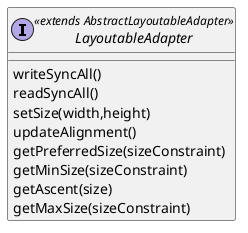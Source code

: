 @startuml
interface LayoutableAdapter <<extends AbstractLayoutableAdapter>> {
writeSyncAll()
readSyncAll()
setSize(width,height)
updateAlignment()
getPreferredSize(sizeConstraint)
getMinSize(sizeConstraint)
getAscent(size)
getMaxSize(sizeConstraint)
}
@enduml